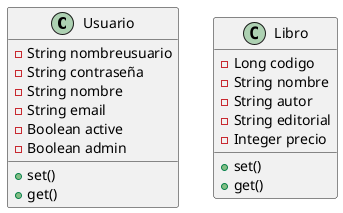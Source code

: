@startuml "libreria ciclo 3"

class Usuario {
    - String nombreusuario
    - String contraseña
    - String nombre
    - String email
    - Boolean active
    - Boolean admin
    + set()
    + get()
}

class Libro {
    - Long codigo
    - String nombre
    - String autor
    - String editorial
    - Integer precio
    + set()
    + get()
}

@enduml